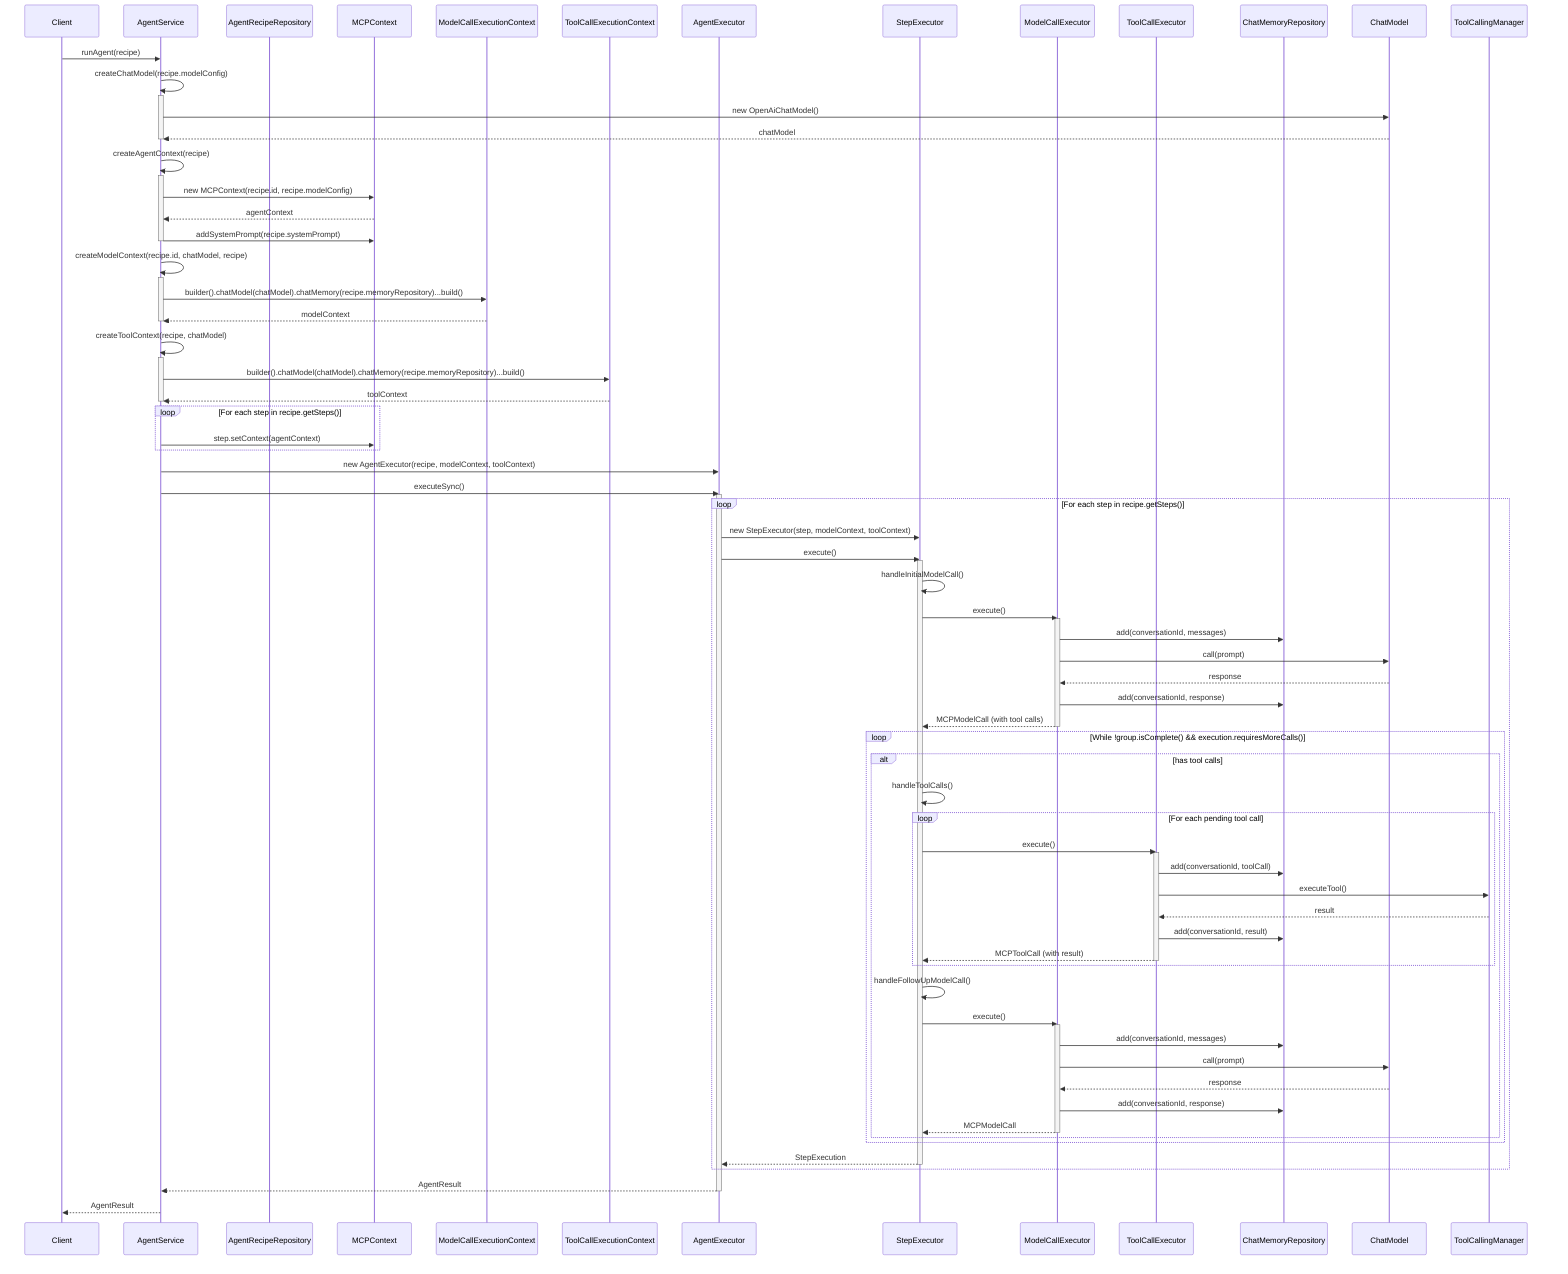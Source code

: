sequenceDiagram
    participant Client
    participant AgentService
    participant AgentRecipeRepository
    participant MCPContext
    participant ModelCallExecutionContext
    participant ToolCallExecutionContext
    participant AgentExecutor
    participant StepExecutor
    participant ModelCallExecutor
    participant ToolCallExecutor
    participant ChatMemoryRepository
    participant ChatModel
    participant ToolCallingManager


    Client->>AgentService: runAgent(recipe)
    
    AgentService->>AgentService: createChatModel(recipe.modelConfig)
    activate AgentService
    AgentService->>ChatModel: new OpenAiChatModel()
    ChatModel-->>AgentService: chatModel
    deactivate AgentService
    
    AgentService->>AgentService: createAgentContext(recipe)
    activate AgentService
    AgentService->>MCPContext: new MCPContext(recipe.id, recipe.modelConfig)
    MCPContext-->>AgentService: agentContext
    AgentService->>MCPContext: addSystemPrompt(recipe.systemPrompt)
    deactivate AgentService
    
    AgentService->>AgentService: createModelContext(recipe.id, chatModel, recipe)
    activate AgentService
    AgentService->>ModelCallExecutionContext: builder().chatModel(chatModel).chatMemory(recipe.memoryRepository)...build()
    ModelCallExecutionContext-->>AgentService: modelContext
    deactivate AgentService
    
    AgentService->>AgentService: createToolContext(recipe, chatModel)
    activate AgentService
    AgentService->>ToolCallExecutionContext: builder().chatModel(chatModel).chatMemory(recipe.memoryRepository)...build()
    ToolCallExecutionContext-->>AgentService: toolContext
    deactivate AgentService
    
    loop For each step in recipe.getSteps()
        AgentService->>MCPContext: step.setContext(agentContext)
    end
    
    AgentService->>AgentExecutor: new AgentExecutor(recipe, modelContext, toolContext)
    AgentService->>AgentExecutor: executeSync()
    
    activate AgentExecutor
    loop For each step in recipe.getSteps()
        AgentExecutor->>StepExecutor: new StepExecutor(step, modelContext, toolContext)
        AgentExecutor->>StepExecutor: execute()
        
        activate StepExecutor
        StepExecutor->>StepExecutor: handleInitialModelCall()
        
        StepExecutor->>ModelCallExecutor: execute()
        activate ModelCallExecutor
        ModelCallExecutor->>ChatMemoryRepository: add(conversationId, messages)
        ModelCallExecutor->>ChatModel: call(prompt)
        ChatModel-->>ModelCallExecutor: response
        ModelCallExecutor->>ChatMemoryRepository: add(conversationId, response)
        ModelCallExecutor-->>StepExecutor: MCPModelCall (with tool calls)
        deactivate ModelCallExecutor
        
        loop While !group.isComplete() && execution.requiresMoreCalls()
            alt has tool calls
                StepExecutor->>StepExecutor: handleToolCalls()
                loop For each pending tool call
                    StepExecutor->>ToolCallExecutor: execute()
                    activate ToolCallExecutor
                    ToolCallExecutor->>ChatMemoryRepository: add(conversationId, toolCall)
                    ToolCallExecutor->>ToolCallingManager: executeTool()
                    ToolCallingManager-->>ToolCallExecutor: result
                    ToolCallExecutor->>ChatMemoryRepository: add(conversationId, result)
                    ToolCallExecutor-->>StepExecutor: MCPToolCall (with result)
                    deactivate ToolCallExecutor
                end
                
                StepExecutor->>StepExecutor: handleFollowUpModelCall()
                StepExecutor->>ModelCallExecutor: execute()
                activate ModelCallExecutor
                ModelCallExecutor->>ChatMemoryRepository: add(conversationId, messages)
                ModelCallExecutor->>ChatModel: call(prompt)
                ChatModel-->>ModelCallExecutor: response
                ModelCallExecutor->>ChatMemoryRepository: add(conversationId, response)
                ModelCallExecutor-->>StepExecutor: MCPModelCall
                deactivate ModelCallExecutor
            end
        end
        
        StepExecutor-->>AgentExecutor: StepExecution
        deactivate StepExecutor
    end
    
    AgentExecutor-->>AgentService: AgentResult
    deactivate AgentExecutor
    
    AgentService-->>Client: AgentResult